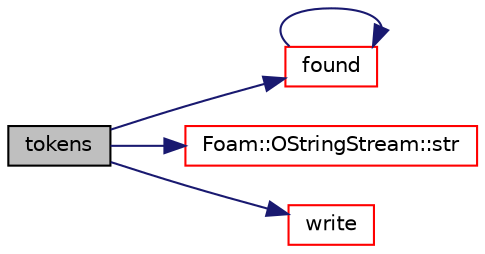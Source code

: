 digraph "tokens"
{
  bgcolor="transparent";
  edge [fontname="Helvetica",fontsize="10",labelfontname="Helvetica",labelfontsize="10"];
  node [fontname="Helvetica",fontsize="10",shape=record];
  rankdir="LR";
  Node6502 [label="tokens",height=0.2,width=0.4,color="black", fillcolor="grey75", style="filled", fontcolor="black"];
  Node6502 -> Node6503 [color="midnightblue",fontsize="10",style="solid",fontname="Helvetica"];
  Node6503 [label="found",height=0.2,width=0.4,color="red",URL="$a27129.html#adcd3d5d43253006ef145e56b43025d28",tooltip="Search dictionary for given keyword. "];
  Node6503 -> Node6503 [color="midnightblue",fontsize="10",style="solid",fontname="Helvetica"];
  Node6502 -> Node6505 [color="midnightblue",fontsize="10",style="solid",fontname="Helvetica"];
  Node6505 [label="Foam::OStringStream::str",height=0.2,width=0.4,color="red",URL="$a27409.html#ae403f14d61d9789a749ee28fc10a50a9",tooltip="Return the string. "];
  Node6502 -> Node6507 [color="midnightblue",fontsize="10",style="solid",fontname="Helvetica"];
  Node6507 [label="write",height=0.2,width=0.4,color="red",URL="$a27129.html#a88f27121631c7efb7153e9bf16759345",tooltip="Write dictionary, normally with sub-dictionary formatting. "];
}
